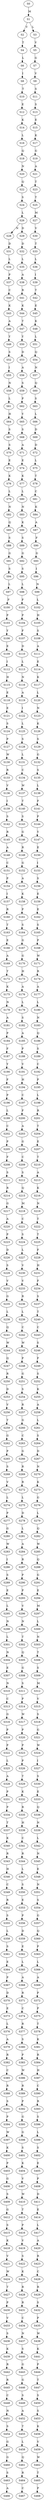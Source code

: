 strict digraph  {
	S0 -> S1 [ label = M ];
	S1 -> S2 [ label = V ];
	S1 -> S3 [ label = L ];
	S2 -> S4 [ label = T ];
	S3 -> S5 [ label = V ];
	S4 -> S6 [ label = L ];
	S5 -> S7 [ label = G ];
	S6 -> S8 [ label = I ];
	S7 -> S9 [ label = V ];
	S8 -> S10 [ label = T ];
	S9 -> S11 [ label = S ];
	S10 -> S12 [ label = E ];
	S11 -> S13 [ label = S ];
	S12 -> S14 [ label = K ];
	S13 -> S15 [ label = E ];
	S14 -> S16 [ label = L ];
	S15 -> S17 [ label = K ];
	S16 -> S18 [ label = Q ];
	S17 -> S19 [ label = G ];
	S18 -> S20 [ label = N ];
	S19 -> S21 [ label = A ];
	S20 -> S22 [ label = Q ];
	S21 -> S23 [ label = T ];
	S22 -> S24 [ label = S ];
	S23 -> S25 [ label = T ];
	S24 -> S26 [ label = L ];
	S25 -> S27 [ label = M ];
	S26 -> S28 [ label = N ];
	S26 -> S29 [ label = D ];
	S27 -> S30 [ label = V ];
	S28 -> S31 [ label = D ];
	S29 -> S32 [ label = D ];
	S30 -> S33 [ label = T ];
	S31 -> S34 [ label = L ];
	S32 -> S35 [ label = L ];
	S33 -> S36 [ label = L ];
	S34 -> S37 [ label = P ];
	S35 -> S38 [ label = A ];
	S36 -> S39 [ label = I ];
	S37 -> S40 [ label = C ];
	S38 -> S41 [ label = R ];
	S39 -> S42 [ label = T ];
	S40 -> S43 [ label = K ];
	S41 -> S44 [ label = K ];
	S42 -> S45 [ label = E ];
	S43 -> S46 [ label = A ];
	S44 -> S47 [ label = T ];
	S45 -> S48 [ label = K ];
	S46 -> S49 [ label = Y ];
	S47 -> S50 [ label = Y ];
	S48 -> S51 [ label = L ];
	S49 -> S52 [ label = S ];
	S50 -> S53 [ label = D ];
	S51 -> S54 [ label = Q ];
	S52 -> S55 [ label = I ];
	S53 -> S56 [ label = A ];
	S54 -> S57 [ label = N ];
	S55 -> S58 [ label = N ];
	S56 -> S59 [ label = S ];
	S57 -> S60 [ label = Q ];
	S58 -> S61 [ label = L ];
	S59 -> S62 [ label = P ];
	S60 -> S63 [ label = S ];
	S61 -> S64 [ label = H ];
	S62 -> S65 [ label = Y ];
	S63 -> S66 [ label = L ];
	S64 -> S67 [ label = S ];
	S65 -> S68 [ label = S ];
	S66 -> S69 [ label = D ];
	S67 -> S70 [ label = S ];
	S68 -> S71 [ label = A ];
	S69 -> S72 [ label = D ];
	S70 -> S73 [ label = E ];
	S71 -> S74 [ label = E ];
	S72 -> S75 [ label = L ];
	S73 -> S76 [ label = K ];
	S74 -> S77 [ label = K ];
	S75 -> S78 [ label = T ];
	S76 -> S79 [ label = L ];
	S77 -> S80 [ label = L ];
	S78 -> S81 [ label = C ];
	S79 -> S82 [ label = N ];
	S80 -> S83 [ label = N ];
	S81 -> S84 [ label = K ];
	S82 -> S85 [ label = Q ];
	S83 -> S86 [ label = K ];
	S84 -> S87 [ label = A ];
	S85 -> S88 [ label = S ];
	S86 -> S89 [ label = S ];
	S87 -> S90 [ label = F ];
	S88 -> S91 [ label = G ];
	S89 -> S92 [ label = G ];
	S90 -> S93 [ label = G ];
	S91 -> S94 [ label = S ];
	S92 -> S95 [ label = S ];
	S93 -> S96 [ label = I ];
	S94 -> S97 [ label = L ];
	S95 -> S98 [ label = L ];
	S96 -> S99 [ label = N ];
	S97 -> S100 [ label = F ];
	S98 -> S101 [ label = F ];
	S99 -> S102 [ label = L ];
	S100 -> S103 [ label = P ];
	S101 -> S104 [ label = P ];
	S102 -> S105 [ label = H ];
	S103 -> S106 [ label = Y ];
	S104 -> S107 [ label = F ];
	S105 -> S108 [ label = S ];
	S106 -> S109 [ label = E ];
	S107 -> S110 [ label = D ];
	S108 -> S111 [ label = A ];
	S109 -> S112 [ label = I ];
	S110 -> S113 [ label = L ];
	S111 -> S114 [ label = E ];
	S112 -> S115 [ label = H ];
	S113 -> S116 [ label = N ];
	S114 -> S117 [ label = K ];
	S115 -> S118 [ label = E ];
	S116 -> S119 [ label = A ];
	S117 -> S120 [ label = L ];
	S118 -> S121 [ label = E ];
	S119 -> S122 [ label = I ];
	S120 -> S123 [ label = N ];
	S121 -> S124 [ label = S ];
	S122 -> S125 [ label = L ];
	S123 -> S126 [ label = K ];
	S124 -> S127 [ label = P ];
	S125 -> S128 [ label = S ];
	S126 -> S129 [ label = S ];
	S127 -> S130 [ label = W ];
	S128 -> S131 [ label = L ];
	S129 -> S132 [ label = G ];
	S130 -> S133 [ label = R ];
	S131 -> S134 [ label = C ];
	S132 -> S135 [ label = S ];
	S133 -> S136 [ label = V ];
	S134 -> S137 [ label = W ];
	S135 -> S138 [ label = L ];
	S136 -> S139 [ label = I ];
	S137 -> S140 [ label = T ];
	S138 -> S141 [ label = F ];
	S139 -> S142 [ label = S ];
	S140 -> S143 [ label = S ];
	S141 -> S144 [ label = P ];
	S142 -> S145 [ label = R ];
	S143 -> S146 [ label = G ];
	S144 -> S147 [ label = Y ];
	S145 -> S148 [ label = A ];
	S146 -> S149 [ label = R ];
	S147 -> S150 [ label = E ];
	S148 -> S151 [ label = C ];
	S149 -> S152 [ label = G ];
	S150 -> S153 [ label = I ];
	S151 -> S154 [ label = P ];
	S152 -> S155 [ label = A ];
	S153 -> S156 [ label = S ];
	S154 -> S157 [ label = I ];
	S155 -> S158 [ label = K ];
	S156 -> S159 [ label = E ];
	S157 -> S160 [ label = R ];
	S158 -> S161 [ label = P ];
	S159 -> S162 [ label = E ];
	S160 -> S163 [ label = T ];
	S161 -> S164 [ label = S ];
	S162 -> S165 [ label = S ];
	S163 -> S166 [ label = E ];
	S164 -> S167 [ label = G ];
	S165 -> S168 [ label = P ];
	S166 -> S169 [ label = A ];
	S167 -> S170 [ label = G ];
	S168 -> S171 [ label = W ];
	S169 -> S172 [ label = T ];
	S170 -> S173 [ label = H ];
	S171 -> S174 [ label = R ];
	S172 -> S175 [ label = K ];
	S173 -> S176 [ label = A ];
	S174 -> S177 [ label = A ];
	S175 -> S178 [ label = N ];
	S176 -> S179 [ label = L ];
	S177 -> S180 [ label = L ];
	S178 -> S181 [ label = A ];
	S179 -> S182 [ label = S ];
	S180 -> S183 [ label = N ];
	S181 -> S184 [ label = P ];
	S182 -> S185 [ label = A ];
	S183 -> S186 [ label = Q ];
	S184 -> S187 [ label = F ];
	S185 -> S188 [ label = P ];
	S186 -> S189 [ label = S ];
	S187 -> S190 [ label = Y ];
	S188 -> S191 [ label = V ];
	S189 -> S192 [ label = C ];
	S190 -> S193 [ label = F ];
	S191 -> S194 [ label = H ];
	S192 -> S195 [ label = P ];
	S193 -> S196 [ label = P ];
	S194 -> S197 [ label = C ];
	S195 -> S198 [ label = L ];
	S196 -> S199 [ label = L ];
	S197 -> S200 [ label = F ];
	S198 -> S201 [ label = R ];
	S199 -> S202 [ label = C ];
	S200 -> S203 [ label = A ];
	S201 -> S204 [ label = T ];
	S202 -> S205 [ label = P ];
	S203 -> S206 [ label = G ];
	S204 -> S207 [ label = E ];
	S205 -> S208 [ label = F ];
	S206 -> S209 [ label = C ];
	S207 -> S210 [ label = T ];
	S208 -> S211 [ label = S ];
	S209 -> S212 [ label = S ];
	S210 -> S213 [ label = A ];
	S211 -> S214 [ label = R ];
	S212 -> S215 [ label = Q ];
	S213 -> S216 [ label = K ];
	S214 -> S217 [ label = G ];
	S215 -> S218 [ label = M ];
	S216 -> S219 [ label = N ];
	S217 -> S220 [ label = A ];
	S218 -> S221 [ label = C ];
	S219 -> S222 [ label = T ];
	S220 -> S223 [ label = P ];
	S221 -> S224 [ label = S ];
	S222 -> S225 [ label = T ];
	S223 -> S226 [ label = D ];
	S224 -> S227 [ label = L ];
	S225 -> S228 [ label = F ];
	S226 -> S229 [ label = S ];
	S227 -> S230 [ label = V ];
	S228 -> S231 [ label = H ];
	S229 -> S232 [ label = V ];
	S230 -> S233 [ label = V ];
	S231 -> S234 [ label = F ];
	S232 -> S235 [ label = G ];
	S233 -> S236 [ label = R ];
	S234 -> S237 [ label = S ];
	S235 -> S238 [ label = L ];
	S236 -> S239 [ label = L ];
	S237 -> S240 [ label = T ];
	S238 -> S241 [ label = Q ];
	S239 -> S242 [ label = C ];
	S240 -> S243 [ label = C ];
	S241 -> S244 [ label = W ];
	S242 -> S245 [ label = W ];
	S243 -> S246 [ label = S ];
	S244 -> S247 [ label = Q ];
	S245 -> S248 [ label = P ];
	S246 -> S249 [ label = F ];
	S247 -> S250 [ label = R ];
	S248 -> S251 [ label = G ];
	S249 -> S252 [ label = S ];
	S250 -> S253 [ label = D ];
	S251 -> S254 [ label = S ];
	S252 -> S255 [ label = K ];
	S253 -> S256 [ label = V ];
	S254 -> S257 [ label = R ];
	S255 -> S258 [ label = A ];
	S256 -> S259 [ label = T ];
	S257 -> S260 [ label = G ];
	S258 -> S261 [ label = L ];
	S259 -> S262 [ label = G ];
	S260 -> S263 [ label = C ];
	S261 -> S264 [ label = S ];
	S262 -> S265 [ label = P ];
	S263 -> S266 [ label = G ];
	S264 -> S267 [ label = D ];
	S265 -> S268 [ label = S ];
	S266 -> S269 [ label = R ];
	S267 -> S270 [ label = N ];
	S268 -> S271 [ label = V ];
	S269 -> S272 [ label = R ];
	S270 -> S273 [ label = K ];
	S271 -> S274 [ label = L ];
	S272 -> S275 [ label = L ];
	S273 -> S276 [ label = G ];
	S274 -> S277 [ label = P ];
	S275 -> S278 [ label = D ];
	S276 -> S279 [ label = L ];
	S277 -> S280 [ label = G ];
	S278 -> S281 [ label = L ];
	S279 -> S282 [ label = Q ];
	S280 -> S283 [ label = W ];
	S281 -> S284 [ label = A ];
	S282 -> S285 [ label = W ];
	S283 -> S286 [ label = I ];
	S284 -> S287 [ label = R ];
	S285 -> S288 [ label = Q ];
	S286 -> S289 [ label = S ];
	S287 -> S290 [ label = P ];
	S288 -> S291 [ label = G ];
	S289 -> S292 [ label = E ];
	S290 -> S293 [ label = P ];
	S291 -> S294 [ label = E ];
	S292 -> S295 [ label = L ];
	S293 -> S296 [ label = V ];
	S294 -> S297 [ label = M ];
	S295 -> S298 [ label = N ];
	S296 -> S299 [ label = N ];
	S297 -> S300 [ label = L ];
	S298 -> S301 [ label = L ];
	S299 -> S302 [ label = T ];
	S300 -> S303 [ label = N ];
	S301 -> S304 [ label = N ];
	S302 -> S305 [ label = Q ];
	S303 -> S306 [ label = T ];
	S304 -> S307 [ label = E ];
	S305 -> S308 [ label = G ];
	S306 -> S309 [ label = S ];
	S307 -> S310 [ label = N ];
	S308 -> S311 [ label = S ];
	S309 -> S312 [ label = M ];
	S310 -> S313 [ label = C ];
	S311 -> S314 [ label = P ];
	S312 -> S315 [ label = V ];
	S313 -> S316 [ label = G ];
	S314 -> S317 [ label = W ];
	S315 -> S318 [ label = S ];
	S316 -> S319 [ label = P ];
	S317 -> S320 [ label = P ];
	S318 -> S321 [ label = G ];
	S319 -> S322 [ label = P ];
	S320 -> S323 [ label = P ];
	S321 -> S324 [ label = W ];
	S322 -> S325 [ label = L ];
	S323 -> S326 [ label = P ];
	S324 -> S327 [ label = I ];
	S325 -> S328 [ label = A ];
	S326 -> S329 [ label = T ];
	S327 -> S330 [ label = S ];
	S328 -> S331 [ label = P ];
	S329 -> S332 [ label = K ];
	S330 -> S333 [ label = E ];
	S331 -> S334 [ label = P ];
	S332 -> S335 [ label = R ];
	S333 -> S336 [ label = Q ];
	S334 -> S337 [ label = T ];
	S335 -> S338 [ label = H ];
	S336 -> S339 [ label = N ];
	S337 -> S340 [ label = K ];
	S338 -> S341 [ label = C ];
	S339 -> S342 [ label = L ];
	S340 -> S343 [ label = R ];
	S341 -> S344 [ label = R ];
	S342 -> S345 [ label = N ];
	S343 -> S346 [ label = H ];
	S344 -> S347 [ label = L ];
	S345 -> S348 [ label = E ];
	S346 -> S349 [ label = C ];
	S347 -> S350 [ label = S ];
	S348 -> S351 [ label = N ];
	S349 -> S352 [ label = R ];
	S350 -> S353 [ label = E ];
	S351 -> S354 [ label = S ];
	S352 -> S355 [ label = S ];
	S353 -> S356 [ label = P ];
	S354 -> S357 [ label = G ];
	S355 -> S358 [ label = L ];
	S356 -> S359 [ label = D ];
	S357 -> S360 [ label = Q ];
	S358 -> S361 [ label = S ];
	S359 -> S362 [ label = E ];
	S360 -> S363 [ label = P ];
	S361 -> S364 [ label = E ];
	S362 -> S365 [ label = L ];
	S363 -> S366 [ label = L ];
	S364 -> S367 [ label = P ];
	S365 -> S368 [ label = A ];
	S366 -> S369 [ label = A ];
	S367 -> S370 [ label = D ];
	S368 -> S371 [ label = R ];
	S369 -> S372 [ label = P ];
	S370 -> S373 [ label = E ];
	S371 -> S374 [ label = C ];
	S372 -> S375 [ label = P ];
	S373 -> S376 [ label = L ];
	S374 -> S377 [ label = R ];
	S375 -> S378 [ label = T ];
	S376 -> S379 [ label = A ];
	S377 -> S380 [ label = S ];
	S378 -> S381 [ label = K ];
	S379 -> S382 [ label = R ];
	S380 -> S383 [ label = P ];
	S381 -> S384 [ label = R ];
	S382 -> S385 [ label = C ];
	S383 -> S386 [ label = W ];
	S384 -> S387 [ label = H ];
	S385 -> S388 [ label = R ];
	S386 -> S389 [ label = R ];
	S387 -> S390 [ label = C ];
	S388 -> S391 [ label = S ];
	S389 -> S392 [ label = P ];
	S390 -> S393 [ label = R ];
	S391 -> S394 [ label = P ];
	S392 -> S395 [ label = G ];
	S393 -> S396 [ label = S ];
	S394 -> S397 [ label = W ];
	S395 -> S398 [ label = G ];
	S396 -> S399 [ label = L ];
	S397 -> S400 [ label = K ];
	S398 -> S401 [ label = S ];
	S399 -> S402 [ label = S ];
	S400 -> S403 [ label = P ];
	S401 -> S404 [ label = K ];
	S402 -> S405 [ label = E ];
	S403 -> S406 [ label = G ];
	S404 -> S407 [ label = V ];
	S405 -> S408 [ label = P ];
	S406 -> S409 [ label = S ];
	S407 -> S410 [ label = W ];
	S408 -> S411 [ label = D ];
	S409 -> S412 [ label = G ];
	S410 -> S413 [ label = T ];
	S411 -> S414 [ label = E ];
	S412 -> S415 [ label = S ];
	S413 -> S416 [ label = P ];
	S414 -> S417 [ label = L ];
	S415 -> S418 [ label = K ];
	S416 -> S419 [ label = V ];
	S417 -> S420 [ label = A ];
	S418 -> S421 [ label = V ];
	S419 -> S422 [ label = S ];
	S420 -> S423 [ label = R ];
	S421 -> S424 [ label = W ];
	S422 -> S425 [ label = K ];
	S423 -> S426 [ label = C ];
	S424 -> S427 [ label = T ];
	S425 -> S428 [ label = R ];
	S426 -> S429 [ label = R ];
	S427 -> S430 [ label = P ];
	S428 -> S431 [ label = R ];
	S429 -> S432 [ label = S ];
	S430 -> S433 [ label = V ];
	S431 -> S434 [ label = C ];
	S432 -> S435 [ label = P ];
	S433 -> S436 [ label = S ];
	S434 -> S437 [ label = N ];
	S435 -> S438 [ label = W ];
	S436 -> S439 [ label = K ];
	S437 -> S440 [ label = S ];
	S438 -> S441 [ label = K ];
	S439 -> S442 [ label = R ];
	S440 -> S443 [ label = G ];
	S441 -> S444 [ label = P ];
	S442 -> S445 [ label = R ];
	S443 -> S446 [ label = G ];
	S444 -> S447 [ label = T ];
	S445 -> S448 [ label = C ];
	S446 -> S449 [ label = S ];
	S447 -> S450 [ label = S ];
	S448 -> S451 [ label = N ];
	S449 -> S452 [ label = A ];
	S450 -> S453 [ label = S ];
	S451 -> S454 [ label = S ];
	S452 -> S455 [ label = T ];
	S453 -> S456 [ label = K ];
	S454 -> S457 [ label = G ];
	S455 -> S458 [ label = L ];
	S456 -> S459 [ label = V ];
	S457 -> S460 [ label = G ];
	S458 -> S461 [ label = Q ];
	S459 -> S462 [ label = W ];
	S460 -> S463 [ label = S ];
	S461 -> S464 [ label = R ];
	S462 -> S465 [ label = T ];
	S463 -> S466 [ label = A ];
	S464 -> S467 [ label = C ];
	S465 -> S468 [ label = P ];
}
